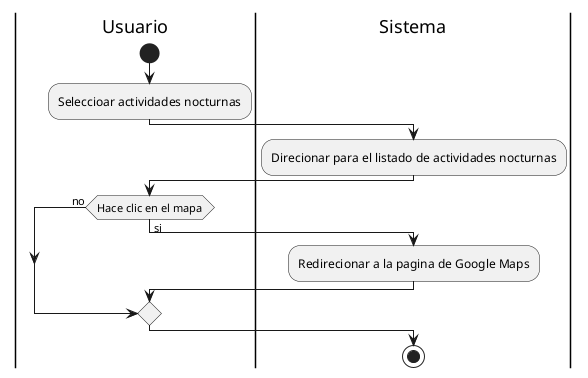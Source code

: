 @startuml actividades-nocturnas
|Usuario|
start 
:Seleccioar actividades nocturnas;

|Sistema|
:Direcionar para el listado de actividades nocturnas;

|Usuario|
if (Hace clic en el mapa)then(si)

|Sistema|
:Redirecionar a la pagina de Google Maps;

else(no)
endif
stop
@enduml